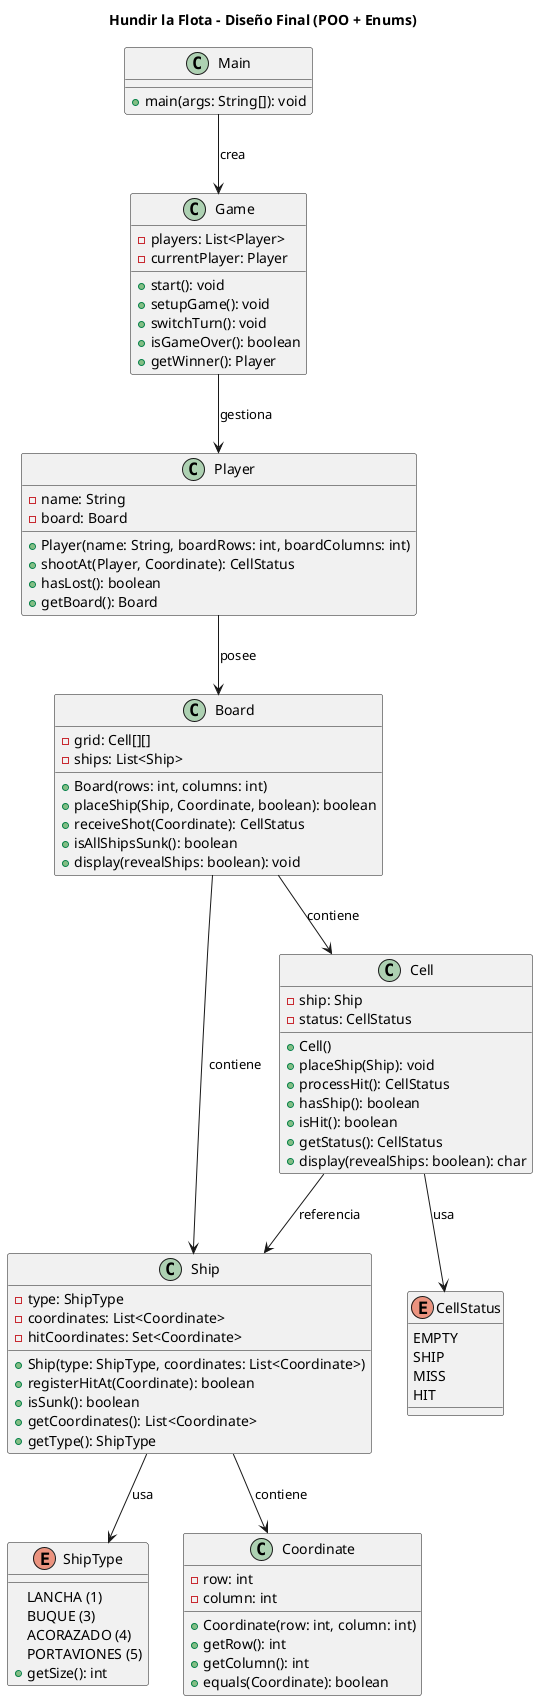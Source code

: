 @startuml
title Hundir la Flota - Diseño Final (POO + Enums)

' ENUMS
enum ShipType {
    LANCHA (1)
    BUQUE (3)
    ACORAZADO (4)
    PORTAVIONES (5)
    +getSize(): int
}

enum CellStatus {
    EMPTY
    SHIP
    MISS
    HIT
}

' CLASES NORMALES
class Coordinate {
    -row: int
    -column: int
    +Coordinate(row: int, column: int)
    +getRow(): int
    +getColumn(): int
    +equals(Coordinate): boolean
}

class Ship {
    -type: ShipType
    -coordinates: List<Coordinate>
    -hitCoordinates: Set<Coordinate>
    +Ship(type: ShipType, coordinates: List<Coordinate>)
    +registerHitAt(Coordinate): boolean
    +isSunk(): boolean
    +getCoordinates(): List<Coordinate>
    +getType(): ShipType
}

class Cell {
    -ship: Ship
    -status: CellStatus
    +Cell()
    +placeShip(Ship): void
    +processHit(): CellStatus
    +hasShip(): boolean
    +isHit(): boolean
    +getStatus(): CellStatus
    +display(revealShips: boolean): char
}

class Board {
    -grid: Cell[][]
    -ships: List<Ship>
    +Board(rows: int, columns: int)
    +placeShip(Ship, Coordinate, boolean): boolean
    +receiveShot(Coordinate): CellStatus
    +isAllShipsSunk(): boolean
    +display(revealShips: boolean): void
}

class Player {
    -name: String
    -board: Board
    +Player(name: String, boardRows: int, boardColumns: int)
    +shootAt(Player, Coordinate): CellStatus
    +hasLost(): boolean
    +getBoard(): Board
}

class Game {
    -players: List<Player>
    -currentPlayer: Player
    +start(): void
    +setupGame(): void
    +switchTurn(): void
    +isGameOver(): boolean
    +getWinner(): Player
}

class Main {
    +main(args: String[]): void
}

' RELACIONES
Main --> Game : crea
Game --> Player : gestiona
Player --> Board : posee
Board --> Cell : contiene
Board --> Ship : contiene
Cell --> Ship : referencia
Ship --> Coordinate : contiene
Ship --> ShipType : usa
Cell --> CellStatus : usa

@enduml